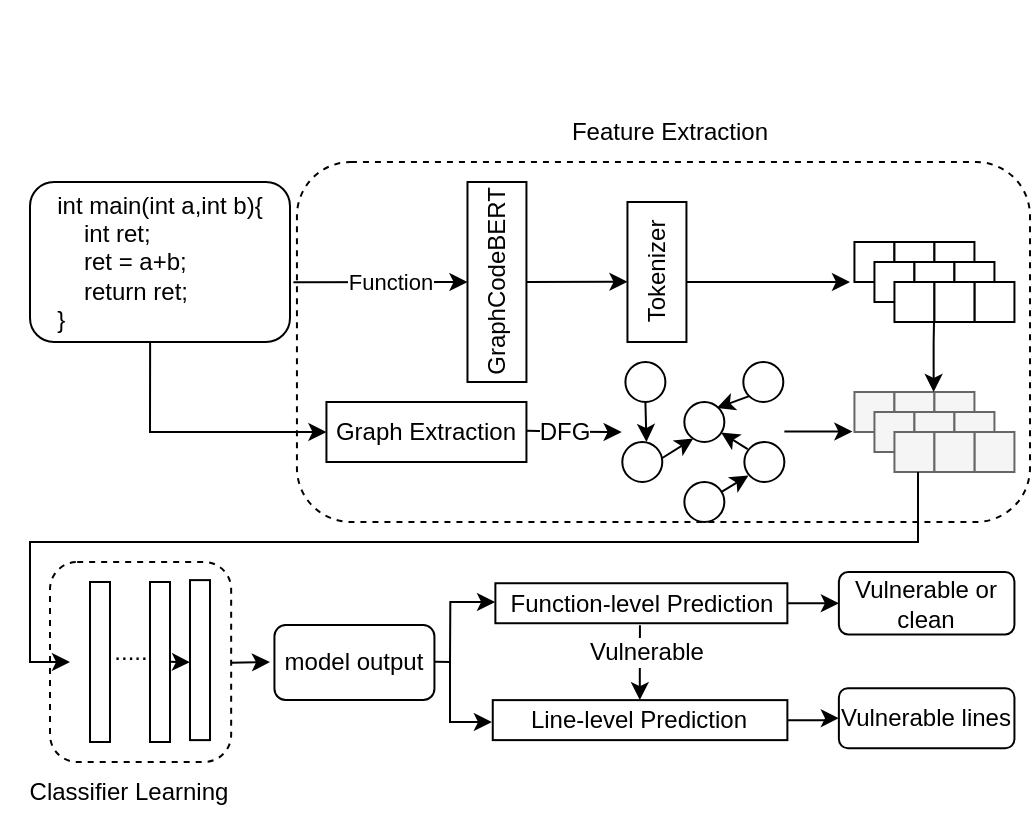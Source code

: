 <mxfile version="21.5.2" type="github">
  <diagram id="kuXfZ5j9J_MOZKS2mzVd" name="第 1 页">
    <mxGraphModel dx="1195" dy="598" grid="1" gridSize="10" guides="1" tooltips="1" connect="1" arrows="1" fold="1" page="1" pageScale="1" pageWidth="827" pageHeight="1169" math="0" shadow="0">
      <root>
        <mxCell id="0" />
        <mxCell id="1" parent="0" />
        <mxCell id="bve2lGWTHoPqpzMd3bUK-150" value="" style="rounded=1;whiteSpace=wrap;html=1;strokeColor=default;fontFamily=Helvetica;fontSize=12;fontColor=default;fillColor=default;dashed=1;" vertex="1" parent="1">
          <mxGeometry x="50" y="430" width="90.58" height="100" as="geometry" />
        </mxCell>
        <mxCell id="bve2lGWTHoPqpzMd3bUK-148" value="" style="rounded=1;whiteSpace=wrap;html=1;strokeColor=default;fontFamily=Helvetica;fontSize=12;fontColor=default;fillColor=default;dashed=1;" vertex="1" parent="1">
          <mxGeometry x="173.47" y="230" width="366.53" height="180" as="geometry" />
        </mxCell>
        <mxCell id="bve2lGWTHoPqpzMd3bUK-1" value="&lt;div style=&quot;&quot;&gt;&lt;br&gt;&lt;/div&gt;" style="rounded=0;whiteSpace=wrap;html=1;align=left;direction=south;" vertex="1" parent="1">
          <mxGeometry x="258.74" y="240" width="29.48" height="100" as="geometry" />
        </mxCell>
        <mxCell id="bve2lGWTHoPqpzMd3bUK-2" value="" style="endArrow=classic;html=1;rounded=0;entryX=0.5;entryY=1;entryDx=0;entryDy=0;exitX=1.013;exitY=0.627;exitDx=0;exitDy=0;exitPerimeter=0;" edge="1" parent="1" source="bve2lGWTHoPqpzMd3bUK-4" target="bve2lGWTHoPqpzMd3bUK-1">
          <mxGeometry width="50" height="50" relative="1" as="geometry">
            <mxPoint x="170" y="269.76" as="sourcePoint" />
            <mxPoint x="298.22" y="270" as="targetPoint" />
          </mxGeometry>
        </mxCell>
        <mxCell id="bve2lGWTHoPqpzMd3bUK-3" value="Function" style="edgeLabel;html=1;align=center;verticalAlign=middle;resizable=0;points=[];" vertex="1" connectable="0" parent="bve2lGWTHoPqpzMd3bUK-2">
          <mxGeometry x="-0.016" relative="1" as="geometry">
            <mxPoint x="5" as="offset" />
          </mxGeometry>
        </mxCell>
        <mxCell id="bve2lGWTHoPqpzMd3bUK-4" value="int main(int a,int b){&lt;br style=&quot;text-align: left;&quot;&gt;&lt;div style=&quot;text-align: left;&quot;&gt;&lt;span style=&quot;background-color: initial;&quot;&gt;&lt;span style=&quot;white-space: pre;&quot;&gt;&amp;nbsp;&amp;nbsp;&amp;nbsp;&amp;nbsp;&lt;/span&gt;&lt;/span&gt;&lt;span style=&quot;background-color: initial; text-align: left;&quot;&gt;int ret;&lt;/span&gt;&lt;/div&gt;&lt;span style=&quot;&quot;&gt;&lt;div style=&quot;text-align: left;&quot;&gt;&lt;span style=&quot;background-color: initial;&quot;&gt;&amp;nbsp; &amp;nbsp; ret = a+b;&lt;/span&gt;&lt;/div&gt;&lt;/span&gt;&lt;div style=&quot;text-align: left;&quot;&gt;&lt;span style=&quot;background-color: initial;&quot;&gt;&lt;span style=&quot;white-space: pre;&quot;&gt;&amp;nbsp;&amp;nbsp;&amp;nbsp;&amp;nbsp;&lt;/span&gt;&lt;/span&gt;&lt;span style=&quot;background-color: initial;&quot;&gt;return ret;&lt;/span&gt;&lt;/div&gt;&lt;div style=&quot;text-align: left;&quot;&gt;&lt;span style=&quot;background-color: initial;&quot;&gt;}&lt;/span&gt;&lt;/div&gt;" style="rounded=1;whiteSpace=wrap;html=1;" vertex="1" parent="1">
          <mxGeometry x="40" y="240" width="130" height="80" as="geometry" />
        </mxCell>
        <mxCell id="bve2lGWTHoPqpzMd3bUK-7" value="GraphCodeBERT" style="text;strokeColor=none;align=center;fillColor=none;html=1;verticalAlign=middle;whiteSpace=wrap;rounded=0;fontSize=12;fontFamily=Helvetica;fontColor=default;rotation=-90;" vertex="1" parent="1">
          <mxGeometry x="244.51" y="275" width="57.93" height="30" as="geometry" />
        </mxCell>
        <mxCell id="bve2lGWTHoPqpzMd3bUK-15" style="edgeStyle=orthogonalEdgeStyle;rounded=0;orthogonalLoop=1;jettySize=auto;html=1;fontFamily=Helvetica;fontSize=12;fontColor=default;entryX=-0.004;entryY=0.5;entryDx=0;entryDy=0;entryPerimeter=0;" edge="1" parent="1">
          <mxGeometry relative="1" as="geometry">
            <mxPoint x="288.22" y="364.4" as="sourcePoint" />
            <mxPoint x="335.83" y="365" as="targetPoint" />
            <Array as="points" />
          </mxGeometry>
        </mxCell>
        <mxCell id="bve2lGWTHoPqpzMd3bUK-16" value="DFG" style="edgeLabel;html=1;align=center;verticalAlign=middle;resizable=0;points=[];fontSize=12;fontFamily=Helvetica;fontColor=default;" vertex="1" connectable="0" parent="bve2lGWTHoPqpzMd3bUK-15">
          <mxGeometry x="-0.047" y="-2" relative="1" as="geometry">
            <mxPoint x="-4" y="-2" as="offset" />
          </mxGeometry>
        </mxCell>
        <mxCell id="bve2lGWTHoPqpzMd3bUK-10" value="Graph Extraction" style="rounded=0;whiteSpace=wrap;html=1;strokeColor=default;fontFamily=Helvetica;fontSize=12;fontColor=default;fillColor=default;" vertex="1" parent="1">
          <mxGeometry x="188.22" y="350" width="100" height="30" as="geometry" />
        </mxCell>
        <mxCell id="bve2lGWTHoPqpzMd3bUK-14" value="" style="endArrow=classic;html=1;rounded=0;fontFamily=Helvetica;fontSize=12;fontColor=default;exitX=0.462;exitY=1;exitDx=0;exitDy=0;exitPerimeter=0;entryX=0;entryY=0.5;entryDx=0;entryDy=0;" edge="1" parent="1" source="bve2lGWTHoPqpzMd3bUK-4" target="bve2lGWTHoPqpzMd3bUK-10">
          <mxGeometry width="50" height="50" relative="1" as="geometry">
            <mxPoint x="100" y="311" as="sourcePoint" />
            <mxPoint x="130" y="370" as="targetPoint" />
            <Array as="points">
              <mxPoint x="100" y="365" />
            </Array>
          </mxGeometry>
        </mxCell>
        <mxCell id="bve2lGWTHoPqpzMd3bUK-37" value="&lt;div style=&quot;&quot;&gt;&lt;br&gt;&lt;/div&gt;" style="rounded=0;whiteSpace=wrap;html=1;align=left;direction=south;" vertex="1" parent="1">
          <mxGeometry x="338.73" y="250" width="29.49" height="70" as="geometry" />
        </mxCell>
        <mxCell id="bve2lGWTHoPqpzMd3bUK-38" value="Tokenizer" style="text;strokeColor=none;align=center;fillColor=none;html=1;verticalAlign=middle;whiteSpace=wrap;rounded=0;fontSize=12;fontFamily=Helvetica;fontColor=default;rotation=-90;" vertex="1" parent="1">
          <mxGeometry x="324.51" y="270" width="57.93" height="30" as="geometry" />
        </mxCell>
        <mxCell id="bve2lGWTHoPqpzMd3bUK-40" value="" style="endArrow=classic;html=1;rounded=0;fontFamily=Helvetica;fontSize=12;fontColor=default;exitX=0.5;exitY=1;exitDx=0;exitDy=0;entryX=0.698;entryY=0.991;entryDx=0;entryDy=0;entryPerimeter=0;" edge="1" parent="1" source="bve2lGWTHoPqpzMd3bUK-7">
          <mxGeometry width="50" height="50" relative="1" as="geometry">
            <mxPoint x="308.363" y="290.0" as="sourcePoint" />
            <mxPoint x="338.731" y="289.9" as="targetPoint" />
          </mxGeometry>
        </mxCell>
        <mxCell id="bve2lGWTHoPqpzMd3bUK-48" value="" style="ellipse;whiteSpace=wrap;html=1;aspect=fixed;rounded=0;strokeColor=default;fontFamily=Helvetica;fontSize=12;fontColor=default;fillColor=default;" vertex="1" parent="1">
          <mxGeometry x="337.7" y="330" width="20" height="20" as="geometry" />
        </mxCell>
        <mxCell id="bve2lGWTHoPqpzMd3bUK-51" value="" style="ellipse;whiteSpace=wrap;html=1;aspect=fixed;rounded=0;strokeColor=default;fontFamily=Helvetica;fontSize=12;fontColor=default;fillColor=default;" vertex="1" parent="1">
          <mxGeometry x="336.15" y="370" width="20" height="20" as="geometry" />
        </mxCell>
        <mxCell id="bve2lGWTHoPqpzMd3bUK-52" value="" style="ellipse;whiteSpace=wrap;html=1;aspect=fixed;rounded=0;strokeColor=default;fontFamily=Helvetica;fontSize=12;fontColor=default;fillColor=default;" vertex="1" parent="1">
          <mxGeometry x="397.18" y="370" width="20" height="20" as="geometry" />
        </mxCell>
        <mxCell id="bve2lGWTHoPqpzMd3bUK-53" value="" style="ellipse;whiteSpace=wrap;html=1;aspect=fixed;rounded=0;strokeColor=default;fontFamily=Helvetica;fontSize=12;fontColor=default;fillColor=default;" vertex="1" parent="1">
          <mxGeometry x="396.66" y="330" width="20" height="20" as="geometry" />
        </mxCell>
        <mxCell id="bve2lGWTHoPqpzMd3bUK-54" value="" style="ellipse;whiteSpace=wrap;html=1;aspect=fixed;rounded=0;strokeColor=default;fontFamily=Helvetica;fontSize=12;fontColor=default;fillColor=default;" vertex="1" parent="1">
          <mxGeometry x="367.18" y="390" width="20" height="20" as="geometry" />
        </mxCell>
        <mxCell id="bve2lGWTHoPqpzMd3bUK-55" value="" style="ellipse;whiteSpace=wrap;html=1;aspect=fixed;rounded=0;strokeColor=default;fontFamily=Helvetica;fontSize=12;fontColor=default;fillColor=default;" vertex="1" parent="1">
          <mxGeometry x="367.17" y="350" width="20" height="20" as="geometry" />
        </mxCell>
        <mxCell id="bve2lGWTHoPqpzMd3bUK-57" value="" style="endArrow=classic;html=1;rounded=0;fontFamily=Helvetica;fontSize=12;fontColor=default;entryX=0.103;entryY=0.84;entryDx=0;entryDy=0;entryPerimeter=0;" edge="1" parent="1" source="bve2lGWTHoPqpzMd3bUK-54" target="bve2lGWTHoPqpzMd3bUK-52">
          <mxGeometry width="50" height="50" relative="1" as="geometry">
            <mxPoint x="388.22" y="390" as="sourcePoint" />
            <mxPoint x="432.18" y="350" as="targetPoint" />
          </mxGeometry>
        </mxCell>
        <mxCell id="bve2lGWTHoPqpzMd3bUK-58" value="" style="endArrow=classic;html=1;rounded=0;fontFamily=Helvetica;fontSize=12;fontColor=default;entryX=0.221;entryY=0.914;entryDx=0;entryDy=0;entryPerimeter=0;" edge="1" parent="1" target="bve2lGWTHoPqpzMd3bUK-55">
          <mxGeometry width="50" height="50" relative="1" as="geometry">
            <mxPoint x="356.15" y="378" as="sourcePoint" />
            <mxPoint x="369.15" y="370" as="targetPoint" />
          </mxGeometry>
        </mxCell>
        <mxCell id="bve2lGWTHoPqpzMd3bUK-59" value="" style="endArrow=classic;html=1;rounded=0;fontFamily=Helvetica;fontSize=12;fontColor=default;exitX=0.5;exitY=1;exitDx=0;exitDy=0;entryX=0.604;entryY=0;entryDx=0;entryDy=0;entryPerimeter=0;" edge="1" parent="1" source="bve2lGWTHoPqpzMd3bUK-48" target="bve2lGWTHoPqpzMd3bUK-51">
          <mxGeometry width="50" height="50" relative="1" as="geometry">
            <mxPoint x="358.22" y="400" as="sourcePoint" />
            <mxPoint x="408.22" y="350" as="targetPoint" />
          </mxGeometry>
        </mxCell>
        <mxCell id="bve2lGWTHoPqpzMd3bUK-60" value="" style="endArrow=classic;html=1;rounded=0;fontFamily=Helvetica;fontSize=12;fontColor=default;exitX=0.083;exitY=0.176;exitDx=0;exitDy=0;exitPerimeter=0;" edge="1" parent="1" source="bve2lGWTHoPqpzMd3bUK-52" target="bve2lGWTHoPqpzMd3bUK-55">
          <mxGeometry width="50" height="50" relative="1" as="geometry">
            <mxPoint x="358.22" y="400" as="sourcePoint" />
            <mxPoint x="408.22" y="350" as="targetPoint" />
          </mxGeometry>
        </mxCell>
        <mxCell id="bve2lGWTHoPqpzMd3bUK-61" value="" style="endArrow=classic;html=1;rounded=0;fontFamily=Helvetica;fontSize=12;fontColor=default;entryX=0.812;entryY=0.149;entryDx=0;entryDy=0;entryPerimeter=0;exitX=0;exitY=1;exitDx=0;exitDy=0;" edge="1" parent="1" source="bve2lGWTHoPqpzMd3bUK-53" target="bve2lGWTHoPqpzMd3bUK-55">
          <mxGeometry width="50" height="50" relative="1" as="geometry">
            <mxPoint x="358.22" y="390" as="sourcePoint" />
            <mxPoint x="408.22" y="340" as="targetPoint" />
          </mxGeometry>
        </mxCell>
        <mxCell id="bve2lGWTHoPqpzMd3bUK-66" value="" style="rounded=0;whiteSpace=wrap;html=1;fontFamily=Helvetica;fontSize=12;fontStyle=1;" vertex="1" parent="1">
          <mxGeometry x="452.22" y="270" width="20" height="20" as="geometry" />
        </mxCell>
        <mxCell id="bve2lGWTHoPqpzMd3bUK-69" value="" style="rounded=0;whiteSpace=wrap;html=1;fontFamily=Helvetica;fontSize=12;fontStyle=1;" vertex="1" parent="1">
          <mxGeometry x="472.22" y="270" width="20" height="20" as="geometry" />
        </mxCell>
        <mxCell id="bve2lGWTHoPqpzMd3bUK-70" value="" style="rounded=0;whiteSpace=wrap;html=1;fontFamily=Helvetica;fontSize=12;fontStyle=1;" vertex="1" parent="1">
          <mxGeometry x="492.22" y="270" width="20" height="20" as="geometry" />
        </mxCell>
        <mxCell id="bve2lGWTHoPqpzMd3bUK-71" value="" style="rounded=0;whiteSpace=wrap;html=1;fontFamily=Helvetica;fontSize=12;fontStyle=1;" vertex="1" parent="1">
          <mxGeometry x="462.22" y="280" width="20" height="20" as="geometry" />
        </mxCell>
        <mxCell id="bve2lGWTHoPqpzMd3bUK-72" value="" style="rounded=0;whiteSpace=wrap;html=1;fontFamily=Helvetica;fontSize=12;fontStyle=1;" vertex="1" parent="1">
          <mxGeometry x="482.22" y="280" width="20" height="20" as="geometry" />
        </mxCell>
        <mxCell id="bve2lGWTHoPqpzMd3bUK-73" value="" style="rounded=0;whiteSpace=wrap;html=1;fontFamily=Helvetica;fontSize=12;fontStyle=1;" vertex="1" parent="1">
          <mxGeometry x="502.22" y="280" width="20" height="20" as="geometry" />
        </mxCell>
        <mxCell id="bve2lGWTHoPqpzMd3bUK-74" value="" style="rounded=0;whiteSpace=wrap;html=1;fontFamily=Helvetica;fontSize=12;fontStyle=1;" vertex="1" parent="1">
          <mxGeometry x="472.22" y="290" width="20" height="20" as="geometry" />
        </mxCell>
        <mxCell id="bve2lGWTHoPqpzMd3bUK-75" value="" style="rounded=0;whiteSpace=wrap;html=1;strokeColor=#2D7600;fontFamily=Helvetica;fontSize=12;fontColor=#ffffff;fillColor=#60a917;fontStyle=1" vertex="1" parent="1">
          <mxGeometry x="160" y="150" width="100" as="geometry" />
        </mxCell>
        <mxCell id="bve2lGWTHoPqpzMd3bUK-76" value="" style="rounded=0;whiteSpace=wrap;html=1;fontFamily=Helvetica;fontSize=12;fontStyle=1;" vertex="1" parent="1">
          <mxGeometry x="512.22" y="290" width="20" height="20" as="geometry" />
        </mxCell>
        <mxCell id="bve2lGWTHoPqpzMd3bUK-77" value="" style="rounded=0;whiteSpace=wrap;html=1;fontFamily=Helvetica;fontSize=12;fontStyle=1;" vertex="1" parent="1">
          <mxGeometry x="492.22" y="290" width="20" height="20" as="geometry" />
        </mxCell>
        <mxCell id="bve2lGWTHoPqpzMd3bUK-79" value="" style="endArrow=classic;html=1;rounded=0;fontFamily=Helvetica;fontSize=12;fontColor=default;exitX=0.5;exitY=0;exitDx=0;exitDy=0;" edge="1" parent="1">
          <mxGeometry width="50" height="50" relative="1" as="geometry">
            <mxPoint x="368.22" y="290" as="sourcePoint" />
            <mxPoint x="450" y="290" as="targetPoint" />
          </mxGeometry>
        </mxCell>
        <mxCell id="bve2lGWTHoPqpzMd3bUK-80" value="" style="endArrow=classic;html=1;rounded=0;fontFamily=Helvetica;fontSize=12;fontColor=default;exitX=0.5;exitY=0;exitDx=0;exitDy=0;entryX=-0.108;entryY=1.021;entryDx=0;entryDy=0;entryPerimeter=0;" edge="1" parent="1">
          <mxGeometry width="50" height="50" relative="1" as="geometry">
            <mxPoint x="417.18" y="364.8" as="sourcePoint" />
            <mxPoint x="451.18" y="364.8" as="targetPoint" />
          </mxGeometry>
        </mxCell>
        <mxCell id="bve2lGWTHoPqpzMd3bUK-82" value="" style="rounded=0;whiteSpace=wrap;html=1;fontFamily=Helvetica;fontSize=12;fontStyle=1;fillColor=#f5f5f5;fontColor=#333333;strokeColor=#666666;" vertex="1" parent="1">
          <mxGeometry x="452.22" y="345" width="20" height="20" as="geometry" />
        </mxCell>
        <mxCell id="bve2lGWTHoPqpzMd3bUK-83" value="" style="rounded=0;whiteSpace=wrap;html=1;fontFamily=Helvetica;fontSize=12;fontStyle=1;fillColor=#f5f5f5;fontColor=#333333;strokeColor=#666666;" vertex="1" parent="1">
          <mxGeometry x="472.22" y="345" width="20" height="20" as="geometry" />
        </mxCell>
        <mxCell id="bve2lGWTHoPqpzMd3bUK-84" value="" style="rounded=0;whiteSpace=wrap;html=1;fontFamily=Helvetica;fontSize=12;fontStyle=1;fillColor=#f5f5f5;fontColor=#333333;strokeColor=#666666;" vertex="1" parent="1">
          <mxGeometry x="492.22" y="345" width="20" height="20" as="geometry" />
        </mxCell>
        <mxCell id="bve2lGWTHoPqpzMd3bUK-85" value="" style="rounded=0;whiteSpace=wrap;html=1;fontFamily=Helvetica;fontSize=12;fontStyle=1;fillColor=#f5f5f5;fontColor=#333333;strokeColor=#666666;" vertex="1" parent="1">
          <mxGeometry x="462.22" y="355" width="20" height="20" as="geometry" />
        </mxCell>
        <mxCell id="bve2lGWTHoPqpzMd3bUK-86" value="" style="rounded=0;whiteSpace=wrap;html=1;fontFamily=Helvetica;fontSize=12;fontStyle=1;fillColor=#f5f5f5;fontColor=#333333;strokeColor=#666666;" vertex="1" parent="1">
          <mxGeometry x="482.22" y="355" width="20" height="20" as="geometry" />
        </mxCell>
        <mxCell id="bve2lGWTHoPqpzMd3bUK-87" value="" style="rounded=0;whiteSpace=wrap;html=1;fontFamily=Helvetica;fontSize=12;fontStyle=1;fillColor=#f5f5f5;fontColor=#333333;strokeColor=#666666;" vertex="1" parent="1">
          <mxGeometry x="502.22" y="355" width="20" height="20" as="geometry" />
        </mxCell>
        <mxCell id="bve2lGWTHoPqpzMd3bUK-88" value="" style="rounded=0;whiteSpace=wrap;html=1;fontFamily=Helvetica;fontSize=12;fontStyle=1;fillColor=#f5f5f5;fontColor=#333333;strokeColor=#666666;" vertex="1" parent="1">
          <mxGeometry x="472.22" y="365" width="20" height="20" as="geometry" />
        </mxCell>
        <mxCell id="bve2lGWTHoPqpzMd3bUK-89" value="" style="rounded=0;whiteSpace=wrap;html=1;fontFamily=Helvetica;fontSize=12;fontStyle=1;fillColor=#f5f5f5;fontColor=#333333;strokeColor=#666666;" vertex="1" parent="1">
          <mxGeometry x="512.22" y="365" width="20" height="20" as="geometry" />
        </mxCell>
        <mxCell id="bve2lGWTHoPqpzMd3bUK-90" value="" style="rounded=0;whiteSpace=wrap;html=1;fontFamily=Helvetica;fontSize=12;fontStyle=1;fillColor=#f5f5f5;fontColor=#333333;strokeColor=#666666;" vertex="1" parent="1">
          <mxGeometry x="492.22" y="365" width="20" height="20" as="geometry" />
        </mxCell>
        <mxCell id="bve2lGWTHoPqpzMd3bUK-91" value="" style="endArrow=classic;html=1;rounded=0;fontFamily=Helvetica;fontSize=12;fontColor=default;entryX=0.25;entryY=0;entryDx=0;entryDy=0;" edge="1" parent="1">
          <mxGeometry width="50" height="50" relative="1" as="geometry">
            <mxPoint x="492" y="310" as="sourcePoint" />
            <mxPoint x="491.82" y="345" as="targetPoint" />
            <Array as="points">
              <mxPoint x="491.82" y="320" />
            </Array>
          </mxGeometry>
        </mxCell>
        <mxCell id="bve2lGWTHoPqpzMd3bUK-92" value="" style="endArrow=classic;html=1;rounded=0;fontFamily=Helvetica;fontSize=12;fontColor=default;exitX=0;exitY=1;exitDx=0;exitDy=0;" edge="1" parent="1">
          <mxGeometry width="50" height="50" relative="1" as="geometry">
            <mxPoint x="484" y="385" as="sourcePoint" />
            <mxPoint x="60" y="480" as="targetPoint" />
            <Array as="points">
              <mxPoint x="484" y="400" />
              <mxPoint x="484" y="420" />
              <mxPoint x="40" y="420" />
              <mxPoint x="40" y="480" />
            </Array>
          </mxGeometry>
        </mxCell>
        <mxCell id="bve2lGWTHoPqpzMd3bUK-93" value="" style="rounded=0;whiteSpace=wrap;html=1;strokeColor=default;fontFamily=Helvetica;fontSize=12;fontColor=default;fillColor=default;" vertex="1" parent="1">
          <mxGeometry x="70" y="440" width="10" height="80" as="geometry" />
        </mxCell>
        <mxCell id="bve2lGWTHoPqpzMd3bUK-95" value="" style="rounded=0;whiteSpace=wrap;html=1;strokeColor=default;fontFamily=Helvetica;fontSize=12;fontColor=default;fillColor=default;" vertex="1" parent="1">
          <mxGeometry x="100" y="440" width="10" height="80" as="geometry" />
        </mxCell>
        <mxCell id="bve2lGWTHoPqpzMd3bUK-96" value="" style="rounded=0;whiteSpace=wrap;html=1;strokeColor=default;fontFamily=Helvetica;fontSize=12;fontColor=default;fillColor=default;" vertex="1" parent="1">
          <mxGeometry x="120" y="439.06" width="10" height="80" as="geometry" />
        </mxCell>
        <mxCell id="bve2lGWTHoPqpzMd3bUK-97" value="....." style="text;html=1;align=center;verticalAlign=middle;resizable=0;points=[];autosize=1;strokeColor=none;fillColor=none;fontSize=12;fontFamily=Helvetica;fontColor=default;" vertex="1" parent="1">
          <mxGeometry x="70" y="460" width="40" height="30" as="geometry" />
        </mxCell>
        <mxCell id="bve2lGWTHoPqpzMd3bUK-101" value="" style="endArrow=classic;html=1;fontFamily=Helvetica;fontSize=12;fontColor=default;rounded=0;" edge="1" parent="1">
          <mxGeometry width="50" height="50" relative="1" as="geometry">
            <mxPoint x="110" y="479.92" as="sourcePoint" />
            <mxPoint x="120" y="480.09" as="targetPoint" />
            <Array as="points" />
          </mxGeometry>
        </mxCell>
        <mxCell id="bve2lGWTHoPqpzMd3bUK-110" value="" style="endArrow=classic;html=1;rounded=0;fontFamily=Helvetica;fontSize=12;fontColor=default;" edge="1" parent="1">
          <mxGeometry width="50" height="50" relative="1" as="geometry">
            <mxPoint x="140.58" y="480.38" as="sourcePoint" />
            <mxPoint x="160" y="480" as="targetPoint" />
          </mxGeometry>
        </mxCell>
        <mxCell id="bve2lGWTHoPqpzMd3bUK-111" value="model output" style="rounded=1;whiteSpace=wrap;html=1;strokeColor=default;fontFamily=Helvetica;fontSize=12;fontColor=default;fillColor=default;" vertex="1" parent="1">
          <mxGeometry x="162.22" y="461.56" width="80" height="37.5" as="geometry" />
        </mxCell>
        <mxCell id="bve2lGWTHoPqpzMd3bUK-144" value="" style="edgeStyle=orthogonalEdgeStyle;rounded=0;orthogonalLoop=1;jettySize=auto;html=1;fontFamily=Helvetica;fontSize=12;fontColor=default;" edge="1" parent="1" source="bve2lGWTHoPqpzMd3bUK-117" target="bve2lGWTHoPqpzMd3bUK-143">
          <mxGeometry relative="1" as="geometry" />
        </mxCell>
        <mxCell id="bve2lGWTHoPqpzMd3bUK-117" value="Function-level Prediction" style="rounded=0;whiteSpace=wrap;html=1;strokeColor=default;fontFamily=Helvetica;fontSize=12;fontColor=default;fillColor=default;" vertex="1" parent="1">
          <mxGeometry x="272.69" y="440.62" width="146" height="20" as="geometry" />
        </mxCell>
        <mxCell id="bve2lGWTHoPqpzMd3bUK-146" value="" style="edgeStyle=orthogonalEdgeStyle;rounded=0;orthogonalLoop=1;jettySize=auto;html=1;fontFamily=Helvetica;fontSize=12;fontColor=default;" edge="1" parent="1" source="bve2lGWTHoPqpzMd3bUK-119" target="bve2lGWTHoPqpzMd3bUK-145">
          <mxGeometry relative="1" as="geometry" />
        </mxCell>
        <mxCell id="bve2lGWTHoPqpzMd3bUK-119" value="Line-level Prediction" style="rounded=0;whiteSpace=wrap;html=1;strokeColor=default;fontFamily=Helvetica;fontSize=12;fontColor=default;fillColor=default;" vertex="1" parent="1">
          <mxGeometry x="271.38" y="499.06" width="147.31" height="20" as="geometry" />
        </mxCell>
        <mxCell id="bve2lGWTHoPqpzMd3bUK-139" value="" style="endArrow=classic;html=1;rounded=0;fontFamily=Helvetica;fontSize=12;fontColor=default;exitX=1;exitY=0.489;exitDx=0;exitDy=0;exitPerimeter=0;entryX=-0.001;entryY=0.471;entryDx=0;entryDy=0;entryPerimeter=0;" edge="1" parent="1" source="bve2lGWTHoPqpzMd3bUK-111" target="bve2lGWTHoPqpzMd3bUK-117">
          <mxGeometry width="50" height="50" relative="1" as="geometry">
            <mxPoint x="242.22" y="482.523" as="sourcePoint" />
            <mxPoint x="272.85" y="451.88" as="targetPoint" />
            <Array as="points">
              <mxPoint x="250" y="480" />
              <mxPoint x="250.16" y="450" />
            </Array>
          </mxGeometry>
        </mxCell>
        <mxCell id="bve2lGWTHoPqpzMd3bUK-140" value="" style="endArrow=classic;html=1;rounded=0;fontFamily=Helvetica;fontSize=12;fontColor=default;entryX=-0.003;entryY=0.55;entryDx=0;entryDy=0;entryPerimeter=0;" edge="1" parent="1" target="bve2lGWTHoPqpzMd3bUK-119">
          <mxGeometry width="50" height="50" relative="1" as="geometry">
            <mxPoint x="250" y="480" as="sourcePoint" />
            <mxPoint x="270" y="510" as="targetPoint" />
            <Array as="points">
              <mxPoint x="250" y="480" />
              <mxPoint x="250" y="510" />
            </Array>
          </mxGeometry>
        </mxCell>
        <mxCell id="bve2lGWTHoPqpzMd3bUK-141" value="" style="endArrow=classic;html=1;rounded=0;fontFamily=Helvetica;fontSize=12;fontColor=default;exitX=0.406;exitY=1.047;exitDx=0;exitDy=0;exitPerimeter=0;entryX=0.5;entryY=0;entryDx=0;entryDy=0;" edge="1" parent="1">
          <mxGeometry width="50" height="50" relative="1" as="geometry">
            <mxPoint x="344.966" y="461.67" as="sourcePoint" />
            <mxPoint x="344.9" y="499.06" as="targetPoint" />
          </mxGeometry>
        </mxCell>
        <mxCell id="bve2lGWTHoPqpzMd3bUK-147" value="Vulnerable" style="edgeLabel;html=1;align=center;verticalAlign=middle;resizable=0;points=[];fontSize=12;fontFamily=Helvetica;fontColor=default;" vertex="1" connectable="0" parent="bve2lGWTHoPqpzMd3bUK-141">
          <mxGeometry x="-0.393" y="1" relative="1" as="geometry">
            <mxPoint x="2" y="2" as="offset" />
          </mxGeometry>
        </mxCell>
        <mxCell id="bve2lGWTHoPqpzMd3bUK-143" value="Vulnerable or clean" style="rounded=1;whiteSpace=wrap;html=1;strokeColor=default;fontFamily=Helvetica;fontSize=12;fontColor=default;fillColor=default;" vertex="1" parent="1">
          <mxGeometry x="444.44" y="435" width="87.78" height="31.25" as="geometry" />
        </mxCell>
        <mxCell id="bve2lGWTHoPqpzMd3bUK-145" value="Vulnerable lines" style="rounded=1;whiteSpace=wrap;html=1;strokeColor=default;fontFamily=Helvetica;fontSize=12;fontColor=default;fillColor=default;" vertex="1" parent="1">
          <mxGeometry x="444.44" y="493.12" width="87.78" height="30" as="geometry" />
        </mxCell>
        <mxCell id="bve2lGWTHoPqpzMd3bUK-149" value="Feature Extraction" style="text;html=1;strokeColor=none;fillColor=none;align=center;verticalAlign=middle;whiteSpace=wrap;rounded=0;fontSize=12;fontFamily=Helvetica;fontColor=default;" vertex="1" parent="1">
          <mxGeometry x="298.07" y="200" width="123.85" height="30" as="geometry" />
        </mxCell>
        <mxCell id="bve2lGWTHoPqpzMd3bUK-151" value="Classifier Learning" style="text;html=1;strokeColor=none;fillColor=none;align=center;verticalAlign=middle;whiteSpace=wrap;rounded=0;fontSize=12;fontFamily=Helvetica;fontColor=default;" vertex="1" parent="1">
          <mxGeometry x="25.29" y="530" width="129.42" height="30" as="geometry" />
        </mxCell>
      </root>
    </mxGraphModel>
  </diagram>
</mxfile>
